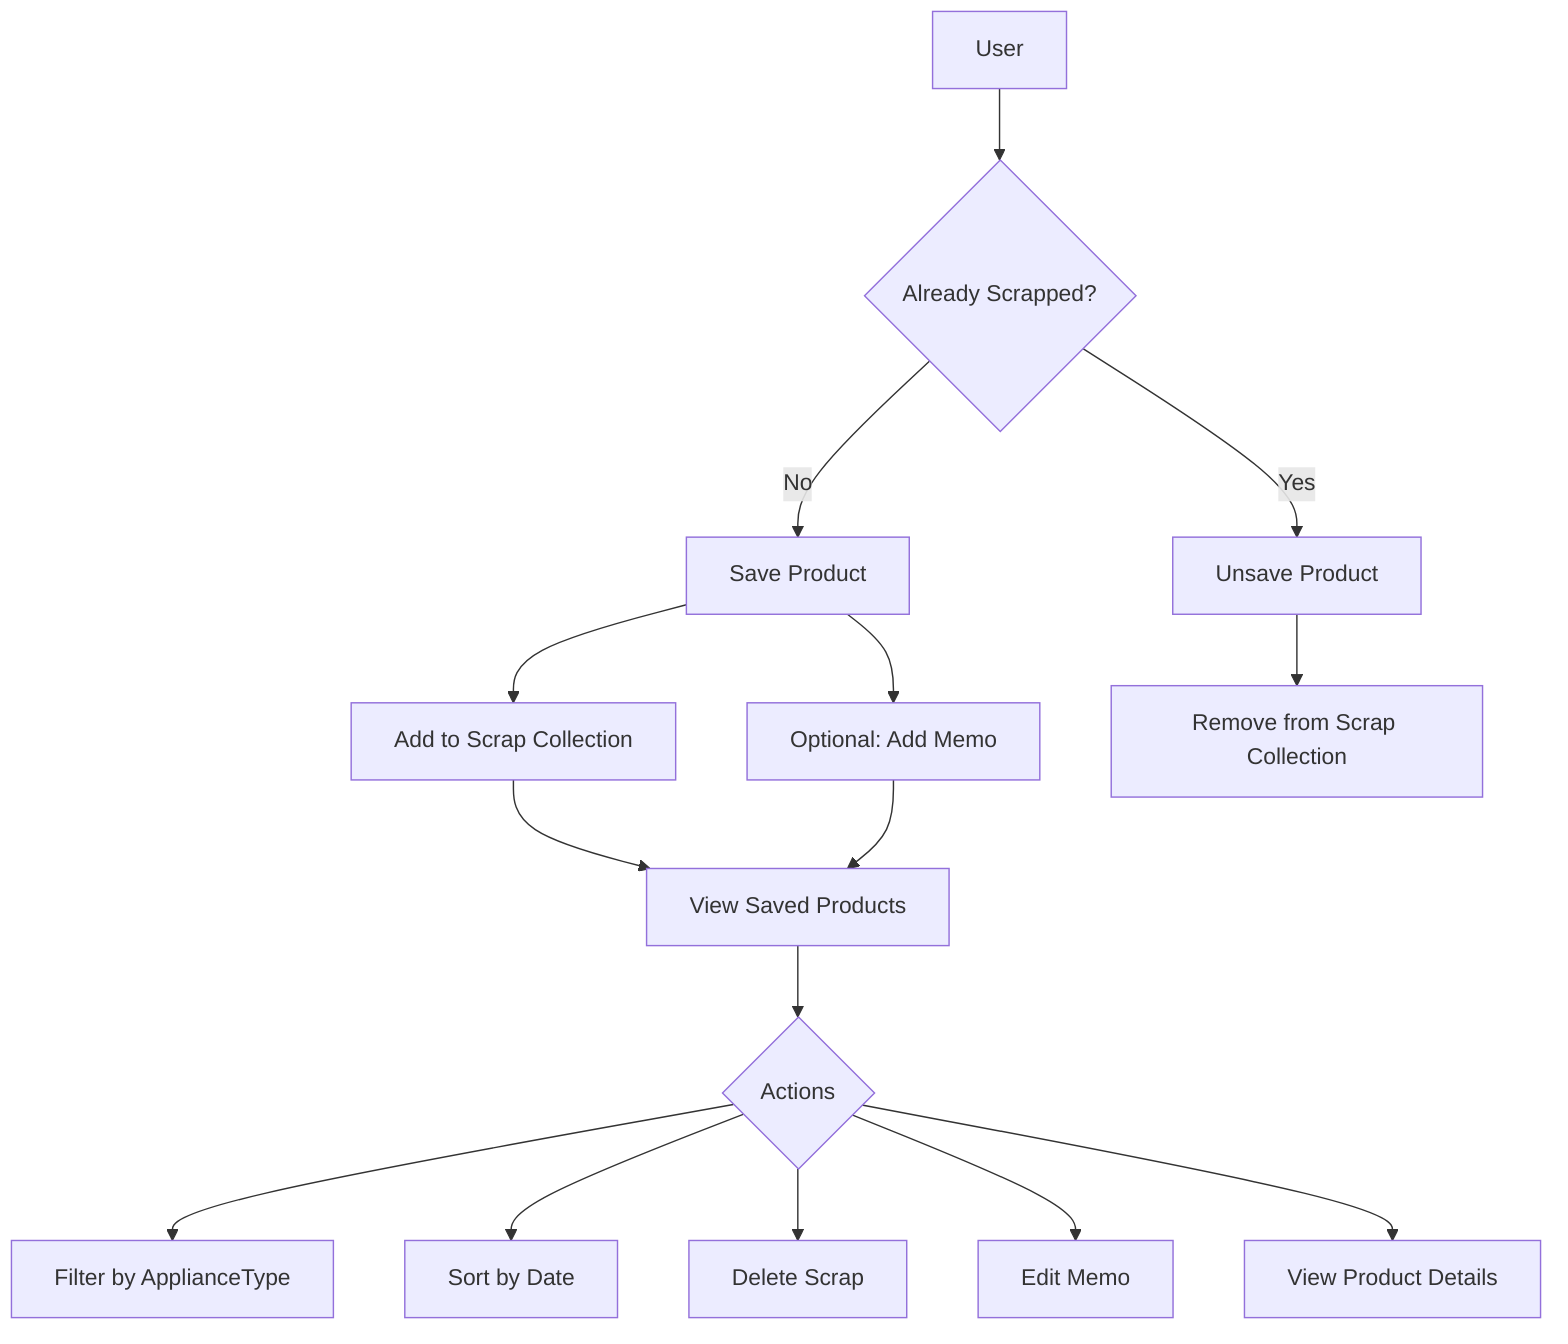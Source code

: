 flowchart TD
    A[User] --> B{Already Scrapped?}
    B -->|Yes| C[Unsave Product]
    B -->|No| D[Save Product]

    D --> E[Add to Scrap Collection]
    D --> F[Optional: Add Memo]

    C --> G[Remove from Scrap Collection]

    E --> H[View Saved Products]
    F --> H

    H --> I{Actions}
    I --> J[Filter by ApplianceType]
    I --> K[Sort by Date]
    I --> L[Delete Scrap]
    I --> M[Edit Memo]
    I --> N[View Product Details]